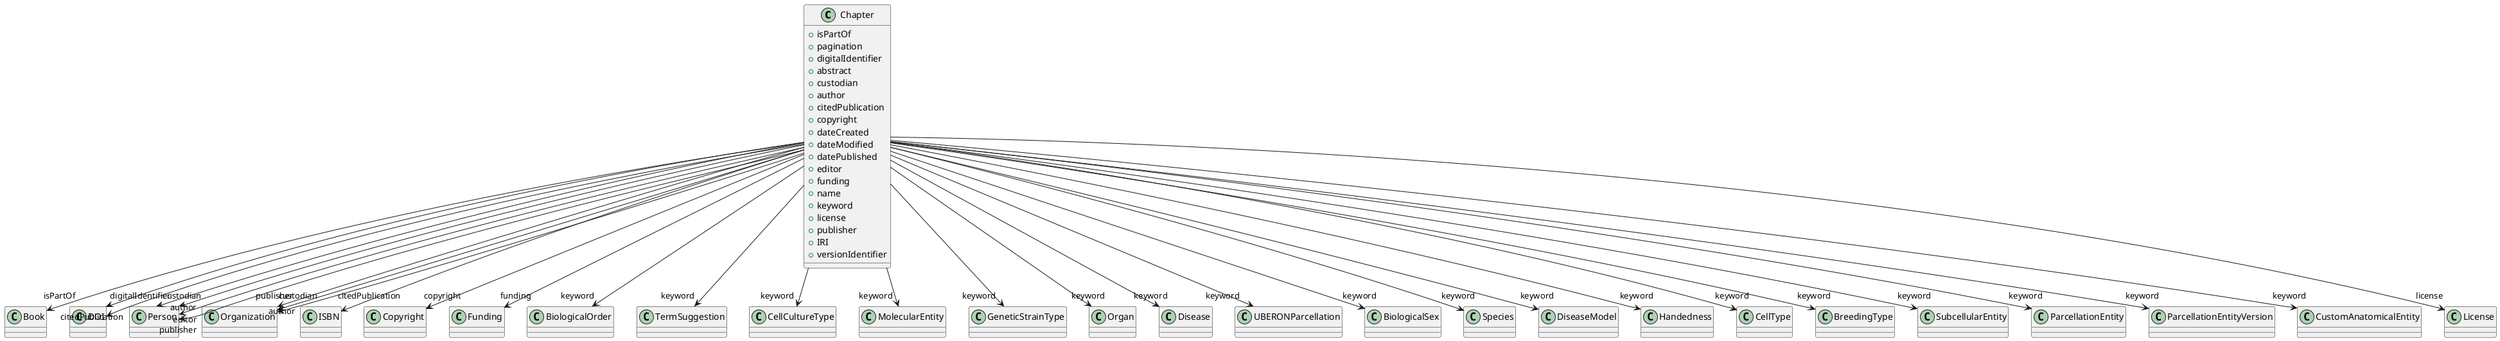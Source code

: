 @startuml
class Chapter {
+isPartOf
+pagination
+digitalIdentifier
+abstract
+custodian
+author
+citedPublication
+copyright
+dateCreated
+dateModified
+datePublished
+editor
+funding
+name
+keyword
+license
+publisher
+IRI
+versionIdentifier

}
Chapter -d-> "isPartOf" Book
Chapter -d-> "digitalIdentifier" DOI
Chapter -d-> "custodian" Person
Chapter -d-> "custodian" Organization
Chapter -d-> "author" Person
Chapter -d-> "author" Organization
Chapter -d-> "citedPublication" DOI
Chapter -d-> "citedPublication" ISBN
Chapter -d-> "copyright" Copyright
Chapter -d-> "editor" Person
Chapter -d-> "funding" Funding
Chapter -d-> "keyword" BiologicalOrder
Chapter -d-> "keyword" TermSuggestion
Chapter -d-> "keyword" CellCultureType
Chapter -d-> "keyword" MolecularEntity
Chapter -d-> "keyword" GeneticStrainType
Chapter -d-> "keyword" Organ
Chapter -d-> "keyword" Disease
Chapter -d-> "keyword" UBERONParcellation
Chapter -d-> "keyword" BiologicalSex
Chapter -d-> "keyword" Species
Chapter -d-> "keyword" DiseaseModel
Chapter -d-> "keyword" Handedness
Chapter -d-> "keyword" CellType
Chapter -d-> "keyword" BreedingType
Chapter -d-> "keyword" SubcellularEntity
Chapter -d-> "keyword" ParcellationEntity
Chapter -d-> "keyword" ParcellationEntityVersion
Chapter -d-> "keyword" CustomAnatomicalEntity
Chapter -d-> "license" License
Chapter -d-> "publisher" Person
Chapter -d-> "publisher" Organization

@enduml